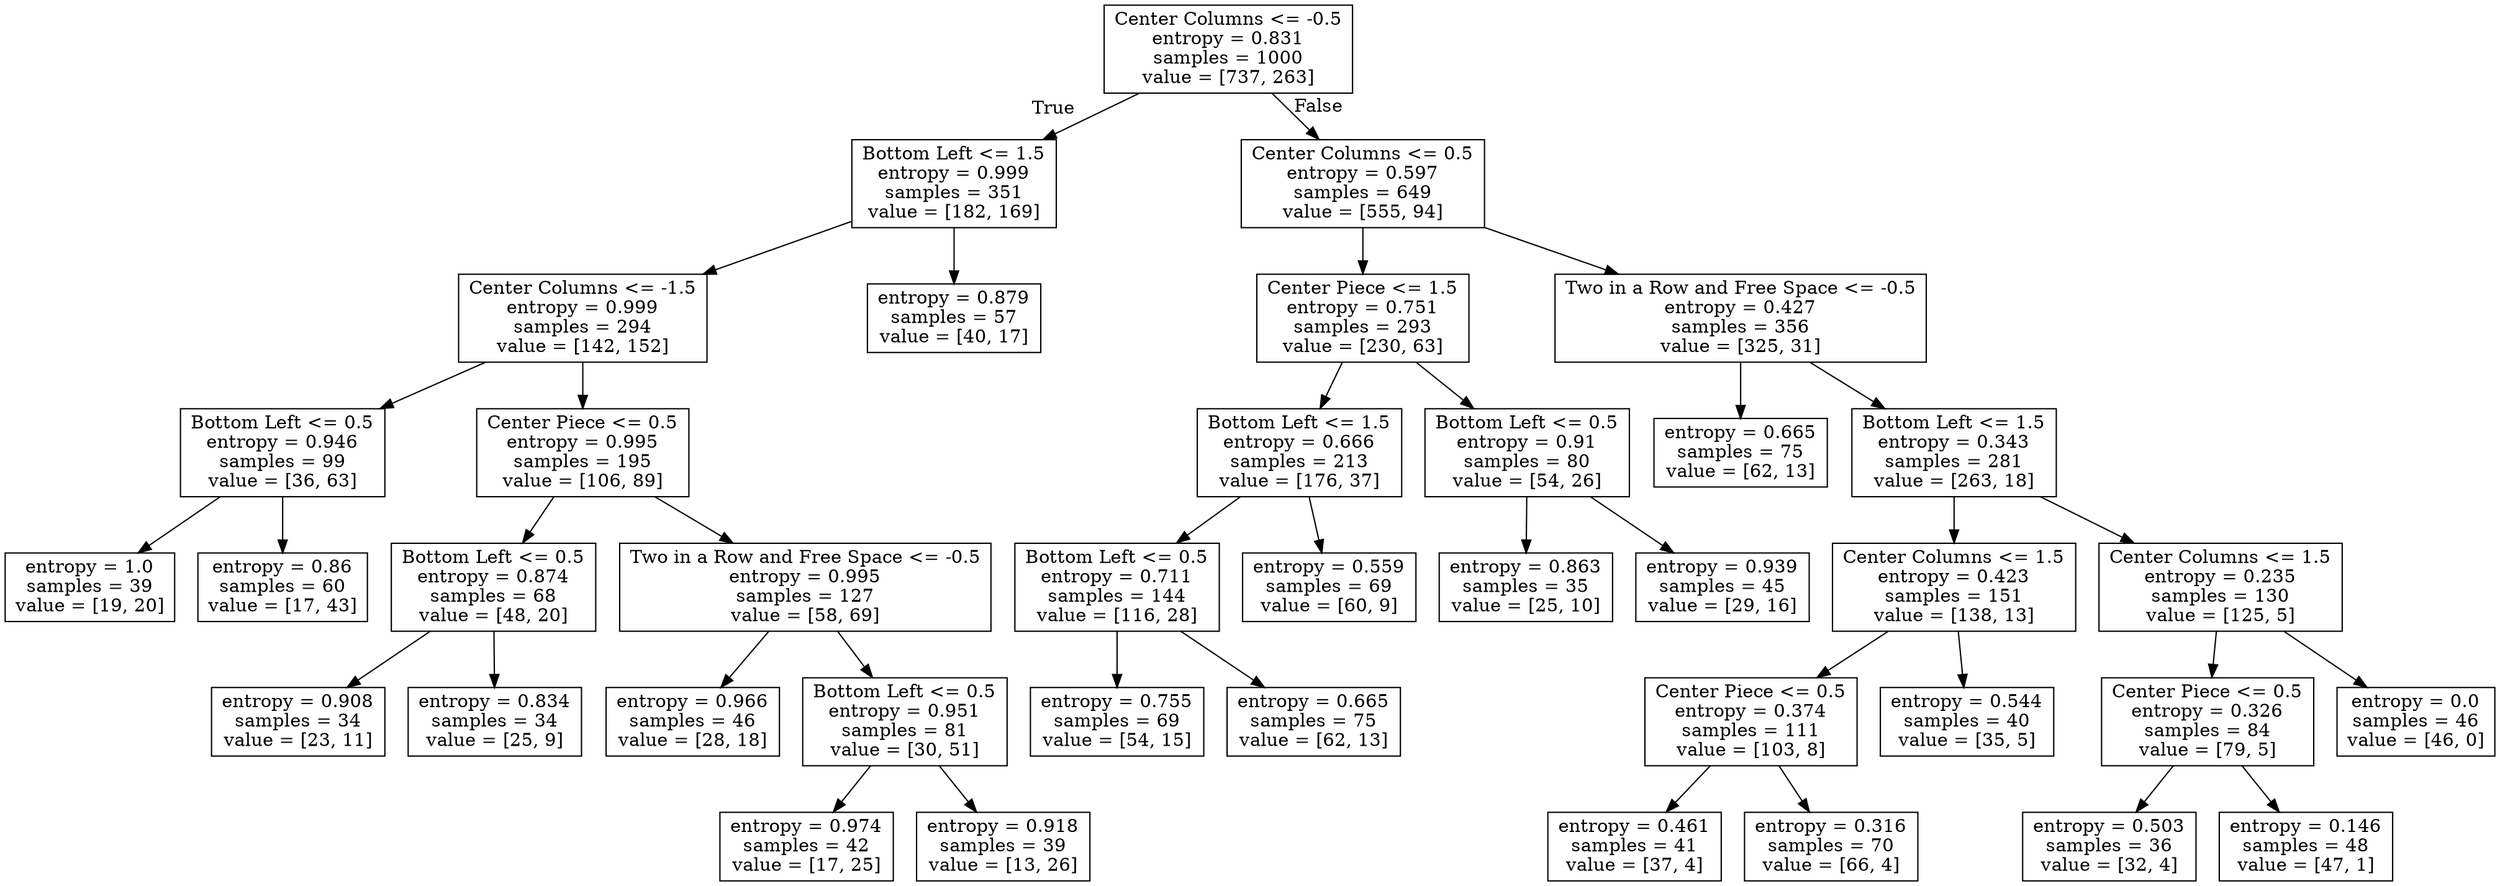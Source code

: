 digraph Tree {
node [shape=box] ;
0 [label="Center Columns <= -0.5\nentropy = 0.831\nsamples = 1000\nvalue = [737, 263]"] ;
1 [label="Bottom Left <= 1.5\nentropy = 0.999\nsamples = 351\nvalue = [182, 169]"] ;
0 -> 1 [labeldistance=2.5, labelangle=45, headlabel="True"] ;
2 [label="Center Columns <= -1.5\nentropy = 0.999\nsamples = 294\nvalue = [142, 152]"] ;
1 -> 2 ;
3 [label="Bottom Left <= 0.5\nentropy = 0.946\nsamples = 99\nvalue = [36, 63]"] ;
2 -> 3 ;
4 [label="entropy = 1.0\nsamples = 39\nvalue = [19, 20]"] ;
3 -> 4 ;
5 [label="entropy = 0.86\nsamples = 60\nvalue = [17, 43]"] ;
3 -> 5 ;
6 [label="Center Piece <= 0.5\nentropy = 0.995\nsamples = 195\nvalue = [106, 89]"] ;
2 -> 6 ;
7 [label="Bottom Left <= 0.5\nentropy = 0.874\nsamples = 68\nvalue = [48, 20]"] ;
6 -> 7 ;
8 [label="entropy = 0.908\nsamples = 34\nvalue = [23, 11]"] ;
7 -> 8 ;
9 [label="entropy = 0.834\nsamples = 34\nvalue = [25, 9]"] ;
7 -> 9 ;
10 [label="Two in a Row and Free Space <= -0.5\nentropy = 0.995\nsamples = 127\nvalue = [58, 69]"] ;
6 -> 10 ;
11 [label="entropy = 0.966\nsamples = 46\nvalue = [28, 18]"] ;
10 -> 11 ;
12 [label="Bottom Left <= 0.5\nentropy = 0.951\nsamples = 81\nvalue = [30, 51]"] ;
10 -> 12 ;
13 [label="entropy = 0.974\nsamples = 42\nvalue = [17, 25]"] ;
12 -> 13 ;
14 [label="entropy = 0.918\nsamples = 39\nvalue = [13, 26]"] ;
12 -> 14 ;
15 [label="entropy = 0.879\nsamples = 57\nvalue = [40, 17]"] ;
1 -> 15 ;
16 [label="Center Columns <= 0.5\nentropy = 0.597\nsamples = 649\nvalue = [555, 94]"] ;
0 -> 16 [labeldistance=2.5, labelangle=-45, headlabel="False"] ;
17 [label="Center Piece <= 1.5\nentropy = 0.751\nsamples = 293\nvalue = [230, 63]"] ;
16 -> 17 ;
18 [label="Bottom Left <= 1.5\nentropy = 0.666\nsamples = 213\nvalue = [176, 37]"] ;
17 -> 18 ;
19 [label="Bottom Left <= 0.5\nentropy = 0.711\nsamples = 144\nvalue = [116, 28]"] ;
18 -> 19 ;
20 [label="entropy = 0.755\nsamples = 69\nvalue = [54, 15]"] ;
19 -> 20 ;
21 [label="entropy = 0.665\nsamples = 75\nvalue = [62, 13]"] ;
19 -> 21 ;
22 [label="entropy = 0.559\nsamples = 69\nvalue = [60, 9]"] ;
18 -> 22 ;
23 [label="Bottom Left <= 0.5\nentropy = 0.91\nsamples = 80\nvalue = [54, 26]"] ;
17 -> 23 ;
24 [label="entropy = 0.863\nsamples = 35\nvalue = [25, 10]"] ;
23 -> 24 ;
25 [label="entropy = 0.939\nsamples = 45\nvalue = [29, 16]"] ;
23 -> 25 ;
26 [label="Two in a Row and Free Space <= -0.5\nentropy = 0.427\nsamples = 356\nvalue = [325, 31]"] ;
16 -> 26 ;
27 [label="entropy = 0.665\nsamples = 75\nvalue = [62, 13]"] ;
26 -> 27 ;
28 [label="Bottom Left <= 1.5\nentropy = 0.343\nsamples = 281\nvalue = [263, 18]"] ;
26 -> 28 ;
29 [label="Center Columns <= 1.5\nentropy = 0.423\nsamples = 151\nvalue = [138, 13]"] ;
28 -> 29 ;
30 [label="Center Piece <= 0.5\nentropy = 0.374\nsamples = 111\nvalue = [103, 8]"] ;
29 -> 30 ;
31 [label="entropy = 0.461\nsamples = 41\nvalue = [37, 4]"] ;
30 -> 31 ;
32 [label="entropy = 0.316\nsamples = 70\nvalue = [66, 4]"] ;
30 -> 32 ;
33 [label="entropy = 0.544\nsamples = 40\nvalue = [35, 5]"] ;
29 -> 33 ;
34 [label="Center Columns <= 1.5\nentropy = 0.235\nsamples = 130\nvalue = [125, 5]"] ;
28 -> 34 ;
35 [label="Center Piece <= 0.5\nentropy = 0.326\nsamples = 84\nvalue = [79, 5]"] ;
34 -> 35 ;
36 [label="entropy = 0.503\nsamples = 36\nvalue = [32, 4]"] ;
35 -> 36 ;
37 [label="entropy = 0.146\nsamples = 48\nvalue = [47, 1]"] ;
35 -> 37 ;
38 [label="entropy = 0.0\nsamples = 46\nvalue = [46, 0]"] ;
34 -> 38 ;
}